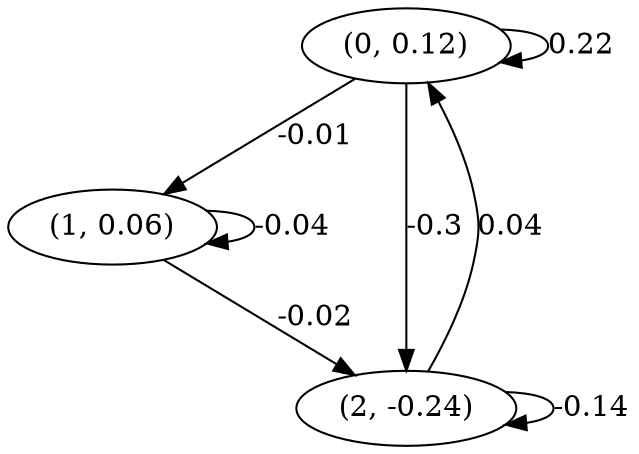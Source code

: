 digraph {
    0 [ label = "(0, 0.12)" ]
    1 [ label = "(1, 0.06)" ]
    2 [ label = "(2, -0.24)" ]
    0 -> 0 [ label = "0.22" ]
    1 -> 1 [ label = "-0.04" ]
    2 -> 2 [ label = "-0.14" ]
    2 -> 0 [ label = "0.04" ]
    0 -> 1 [ label = "-0.01" ]
    0 -> 2 [ label = "-0.3" ]
    1 -> 2 [ label = "-0.02" ]
}

